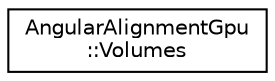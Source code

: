 digraph "Graphical Class Hierarchy"
{
  edge [fontname="Helvetica",fontsize="10",labelfontname="Helvetica",labelfontsize="10"];
  node [fontname="Helvetica",fontsize="10",shape=record];
  rankdir="LR";
  Node0 [label="AngularAlignmentGpu\l::Volumes",height=0.2,width=0.4,color="black", fillcolor="white", style="filled",URL="$structAngularAlignmentGpu_1_1Volumes.html"];
}
